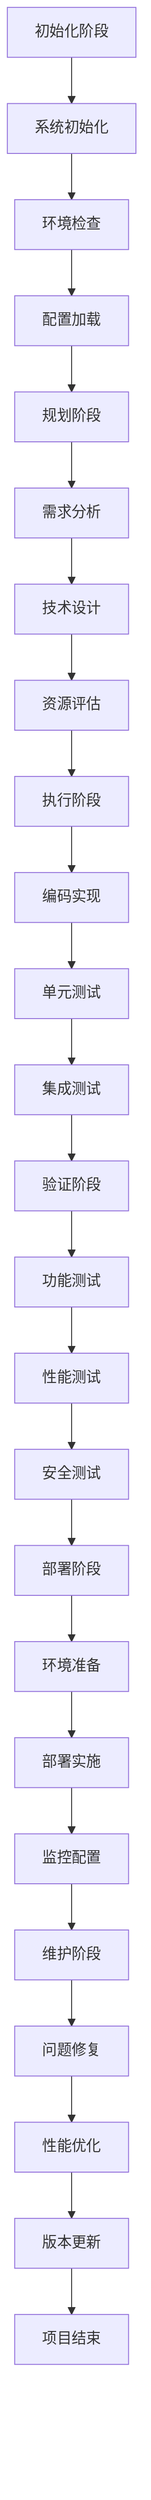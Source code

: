 flowchart TD
    %% IDE Agent工作流引擎 - 官方流程图模板
    
    %% 阶段1: 初始化
    A[初始化阶段] --> A1[系统初始化]
    A1 --> A2[环境检查]
    A2 --> A3[配置加载]
    
    %% 阶段2: 规划
    B[规划阶段] --> B1[需求分析]
    B1 --> B2[技术设计]
    B2 --> B3[资源评估]
    
    %% 阶段3: 执行
    C[执行阶段] --> C1[编码实现]
    C1 --> C2[单元测试]
    C2 --> C3[集成测试]
    
    %% 阶段4: 验证
    D[验证阶段] --> D1[功能测试]
    D1 --> D2[性能测试]
    D2 --> D3[安全测试]
    
    %% 阶段5: 部署
    E[部署阶段] --> E1[环境准备]
    E1 --> E2[部署实施]
    E2 --> E3[监控配置]
    
    %% 阶段6: 维护
    F[维护阶段] --> F1[问题修复]
    F1 --> F2[性能优化]
    F2 --> F3[版本更新]
    
    %% 连接各阶段
    A3 --> B
    B3 --> C
    C3 --> D
    D3 --> E
    E3 --> F
    
    %% 结束节点
    F3 --> Z[项目结束]